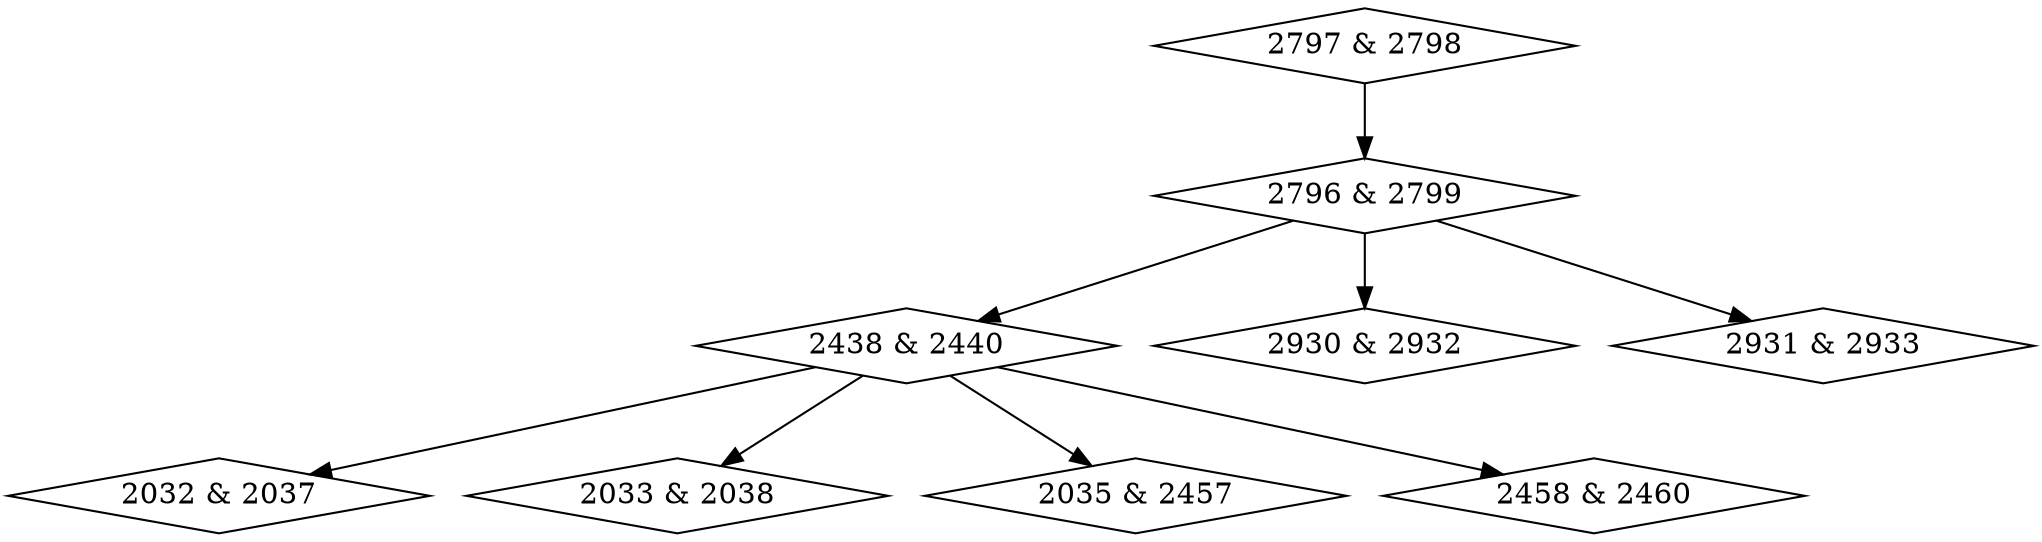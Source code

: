 digraph {
0 [label = "2032 & 2037", shape = diamond];
1 [label = "2033 & 2038", shape = diamond];
2 [label = "2035 & 2457", shape = diamond];
3 [label = "2438 & 2440", shape = diamond];
4 [label = "2458 & 2460", shape = diamond];
5 [label = "2796 & 2799", shape = diamond];
6 [label = "2797 & 2798", shape = diamond];
7 [label = "2930 & 2932", shape = diamond];
8 [label = "2931 & 2933", shape = diamond];
3->0;
3->1;
3->2;
3->4;
5->3;
5->7;
5->8;
6->5;
}
